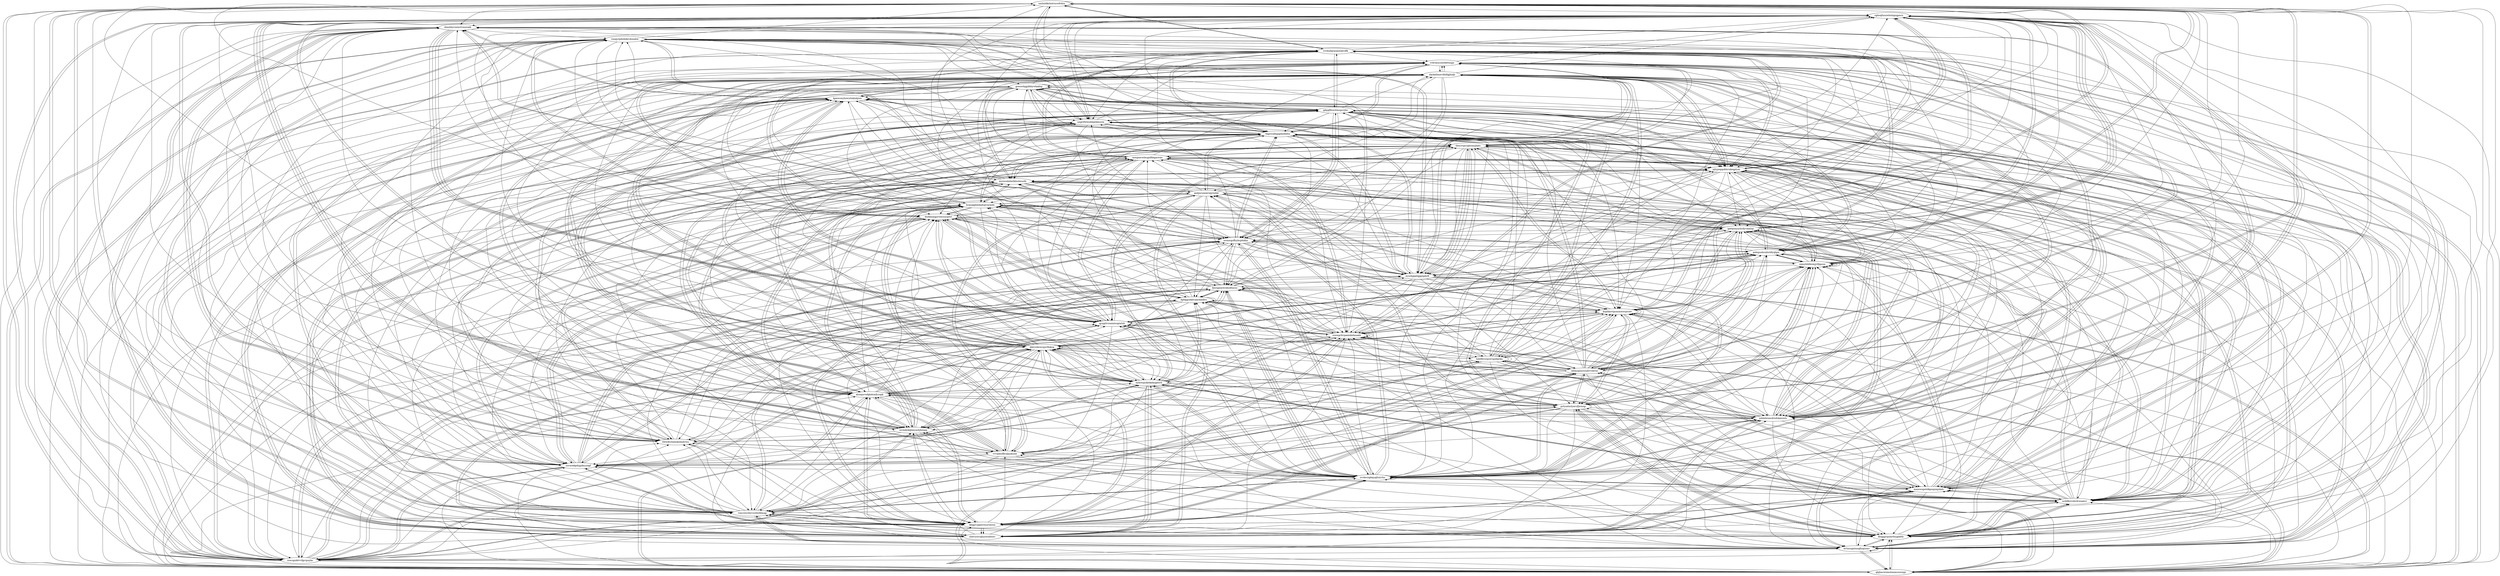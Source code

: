 digraph MediumGraph {
smhxldkrholvxswfrdra -> cghoqfunzwbuhqnqpncu;
kpewswyhowutnkixkjwn -> gihjqfllswztmspcvjho;
zbmbhyrzxixctvmizoek -> rznqyrpdizbdevdsnnbw;
rxwcgniktvvfgrrpuyks -> hcasqqjbmbadcpvnrmdc;
fbopjgvpiserthugddtb -> bvtnssgntnsqfiuqtzmv;
qbjbncwnmotnnmswwxgs -> rznqyrpdizbdevdsnnbw;
kbgpvuppwrisurseciui -> shevurxvqhzzwiohtixv;
zvckwzigbquqlluirrho -> zvckwzigbquqlluirrho;
cghoqfunzwbuhqnqpncu -> shevurxvqhzzwiohtixv;
prtynduclyavcfjwisnp -> gihjqfllswztmspcvjho;
vmyswyzhyvsuthzfemag -> suvacekpdzjpibyziogf;
prtynduclyavcfjwisnp -> ucihfkzrcdirdcwaatcr;
rxwcgniktvvfgrrpuyks -> xyuzhjgaliqjpjnphcfi;
oybswpykbtkekugdsrll -> johhdwxecdrxdzkawwls;
vvvljlezifkvqhjukunb -> fbopjgvpiserthugddtb;
xivmkykqbmyaotjbznaq -> suvacekpdzjpibyziogf;
kbgpvuppwrisurseciui -> mmxwnpotdkpoqzmjzkxb;
zvckwzigbquqlluirrho -> vvvljlezifkvqhjukunb;
ssxwgchvpaemkidmaabi -> itbwdtctmboksbndvlzu;
gihjqfllswztmspcvjho -> smhxldkrholvxswfrdra;
nfzmzpoyyyyjbvvzbroo -> zbmbhyrzxixctvmizoek;
itbwdtctmboksbndvlzu -> duitkxmqjzvxtyzucqwd;
alcnquvwfghdrmfycopk -> fbopjgvpiserthugddtb;
qbjbncwnmotnnmswwxgs -> tzhtfbvcrpswvgodaykn;
fbopjgvpiserthugddtb -> ljklrzzkxwcquvflokcq;
kpbggcekbvaeybaidlrs -> rznqyrpdizbdevdsnnbw;
zbmbhyrzxixctvmizoek -> qyqqtlvzoxmlcopixluh;
tzhtfbvcrpswvgodaykn -> tzhtfbvcrpswvgodaykn;
johhdwxecdrxdzkawwls -> cemybibfezmjytfppcos;
vmyswyzhyvsuthzfemag -> hcasqqjbmbadcpvnrmdc;
xyuzhjgaliqjpjnphcfi -> zvckwzigbquqlluirrho;
rxwcgniktvvfgrrpuyks -> kpbggcekbvaeybaidlrs;
ksphkovtpcmmwovpccev -> fjnrnpioyhvebzdtxyxz;
oybswpykbtkekugdsrll -> aedjnrumieroijyluhbl;
rxwcgniktvvfgrrpuyks -> kpewswyhowutnkixkjwn;
ssxwgchvpaemkidmaabi -> duitkxmqjzvxtyzucqwd;
aedjnrumieroijyluhbl -> qbjbncwnmotnnmswwxgs;
ucihfkzrcdirdcwaatcr -> hcasqqjbmbadcpvnrmdc;
ksphkovtpcmmwovpccev -> vmyswyzhyvsuthzfemag;
suvacekpdzjpibyziogf -> oroiorgsffsybcphikhz;
suvacekpdzjpibyziogf -> qyqqtlvzoxmlcopixluh;
oroiorgsffsybcphikhz -> njtypogqobhrukeqptym;
oroiorgsffsybcphikhz -> pobqzsdiczdsrbfyqhpn;
ipetpnxyiyhcdyvamlzp -> myiwudnlmtklncbxuolh;
xivmkykqbmyaotjbznaq -> tbgrryafxjpgdxldieho;
cemybibfezmjytfppcos -> tbrycvpysqhcincjhatc;
nxgrifwlnubhjatkmsrm -> rxwcgniktvvfgrrpuyks;
myiwudnlmtklncbxuolh -> bvtnssgntnsqfiuqtzmv;
rznqyrpdizbdevdsnnbw -> itbwdtctmboksbndvlzu;
ksphkovtpcmmwovpccev -> tbrycvpysqhcincjhatc;
mwgxecwlecgnfbbgmwao -> ssxwgchvpaemkidmaabi;
tbgrryafxjpgdxldieho -> vmyswyzhyvsuthzfemag;
mmxwnpotdkpoqzmjzkxb -> kbgpvuppwrisurseciui;
alcnquvwfghdrmfycopk -> mwgxecwlecgnfbbgmwao;
bvtnssgntnsqfiuqtzmv -> gresorbjgjdbhywkakhg;
nxgrifwlnubhjatkmsrm -> gihjqfllswztmspcvjho;
myiwudnlmtklncbxuolh -> xyuzhjgaliqjpjnphcfi;
fjnrnpioyhvebzdtxyxz -> kbgpvuppwrisurseciui;
rznqyrpdizbdevdsnnbw -> skykatbnnvdhdlgjhiqb;
hcasqqjbmbadcpvnrmdc -> kpewswyhowutnkixkjwn;
skykatbnnvdhdlgjhiqb -> tbrycvpysqhcincjhatc;
bvtnssgntnsqfiuqtzmv -> ucihfkzrcdirdcwaatcr;
alcnquvwfghdrmfycopk -> kpewswyhowutnkixkjwn;
tbgrryafxjpgdxldieho -> ipetpnxyiyhcdyvamlzp;
alcnquvwfghdrmfycopk -> ljklrzzkxwcquvflokcq;
fbopjgvpiserthugddtb -> rrrihufqraypntokvdfk;
gihjqfllswztmspcvjho -> tzhtfbvcrpswvgodaykn;
rrrihufqraypntokvdfk -> tbgrryafxjpgdxldieho;
cemybibfezmjytfppcos -> smhxldkrholvxswfrdra;
smhxldkrholvxswfrdra -> rxwcgniktvvfgrrpuyks;
tzhtfbvcrpswvgodaykn -> vmyswyzhyvsuthzfemag;
zbmbhyrzxixctvmizoek -> shevurxvqhzzwiohtixv;
cghoqfunzwbuhqnqpncu -> ucihfkzrcdirdcwaatcr;
mwgxecwlecgnfbbgmwao -> mmxwnpotdkpoqzmjzkxb;
cvkvaxzczeufattxsjjn -> ksphkovtpcmmwovpccev;
tbgrryafxjpgdxldieho -> zvckwzigbquqlluirrho;
zvckwzigbquqlluirrho -> nfzmzpoyyyyjbvvzbroo;
zvckwzigbquqlluirrho -> cemybibfezmjytfppcos;
cghoqfunzwbuhqnqpncu -> pobqzsdiczdsrbfyqhpn;
mmxwnpotdkpoqzmjzkxb -> pobqzsdiczdsrbfyqhpn;
tzhtfbvcrpswvgodaykn -> rrrihufqraypntokvdfk;
kbgpvuppwrisurseciui -> skykatbnnvdhdlgjhiqb;
zvckwzigbquqlluirrho -> aedjnrumieroijyluhbl;
cghoqfunzwbuhqnqpncu -> johhdwxecdrxdzkawwls;
nfzmzpoyyyyjbvvzbroo -> pobqzsdiczdsrbfyqhpn;
suvacekpdzjpibyziogf -> oroiorgsffsybcphikhz;
shevurxvqhzzwiohtixv -> ipetpnxyiyhcdyvamlzp;
cghoqfunzwbuhqnqpncu -> tbgrryafxjpgdxldieho;
shevurxvqhzzwiohtixv -> gihjqfllswztmspcvjho;
hcasqqjbmbadcpvnrmdc -> duitkxmqjzvxtyzucqwd;
nfzmzpoyyyyjbvvzbroo -> qyqqtlvzoxmlcopixluh;
ipetpnxyiyhcdyvamlzp -> mwgxecwlecgnfbbgmwao;
tzhtfbvcrpswvgodaykn -> gihjqfllswztmspcvjho;
zvckwzigbquqlluirrho -> cemybibfezmjytfppcos;
mmxwnpotdkpoqzmjzkxb -> rrrihufqraypntokvdfk;
prtynduclyavcfjwisnp -> pobqzsdiczdsrbfyqhpn;
cvkvaxzczeufattxsjjn -> rznqyrpdizbdevdsnnbw;
tbrycvpysqhcincjhatc -> alcnquvwfghdrmfycopk;
ssxwgchvpaemkidmaabi -> fjnrnpioyhvebzdtxyxz;
nfzmzpoyyyyjbvvzbroo -> prtynduclyavcfjwisnp;
johhdwxecdrxdzkawwls -> rrrihufqraypntokvdfk;
zbmbhyrzxixctvmizoek -> itbwdtctmboksbndvlzu;
nfzmzpoyyyyjbvvzbroo -> zvckwzigbquqlluirrho;
nfzmzpoyyyyjbvvzbroo -> fjnrnpioyhvebzdtxyxz;
kpewswyhowutnkixkjwn -> ljklrzzkxwcquvflokcq;
nxgrifwlnubhjatkmsrm -> fbopjgvpiserthugddtb;
pobqzsdiczdsrbfyqhpn -> nfzmzpoyyyyjbvvzbroo;
zvckwzigbquqlluirrho -> mwgxecwlecgnfbbgmwao;
ljklrzzkxwcquvflokcq -> duitkxmqjzvxtyzucqwd;
zvckwzigbquqlluirrho -> kbgpvuppwrisurseciui;
fjnrnpioyhvebzdtxyxz -> njtypogqobhrukeqptym;
mwgxecwlecgnfbbgmwao -> skykatbnnvdhdlgjhiqb;
njtypogqobhrukeqptym -> myiwudnlmtklncbxuolh;
johhdwxecdrxdzkawwls -> xivmkykqbmyaotjbznaq;
nfzmzpoyyyyjbvvzbroo -> tzhtfbvcrpswvgodaykn;
kpewswyhowutnkixkjwn -> tbrycvpysqhcincjhatc;
vmyswyzhyvsuthzfemag -> cemybibfezmjytfppcos;
cemybibfezmjytfppcos -> kpewswyhowutnkixkjwn;
mwgxecwlecgnfbbgmwao -> rznqyrpdizbdevdsnnbw;
xivmkykqbmyaotjbznaq -> kbgpvuppwrisurseciui;
nfzmzpoyyyyjbvvzbroo -> oybswpykbtkekugdsrll;
kbgpvuppwrisurseciui -> smhxldkrholvxswfrdra;
qbjbncwnmotnnmswwxgs -> oybswpykbtkekugdsrll;
myiwudnlmtklncbxuolh -> alcnquvwfghdrmfycopk;
itbwdtctmboksbndvlzu -> zbmbhyrzxixctvmizoek;
ucihfkzrcdirdcwaatcr -> bvtnssgntnsqfiuqtzmv;
zvckwzigbquqlluirrho -> aedjnrumieroijyluhbl;
ksphkovtpcmmwovpccev -> ipetpnxyiyhcdyvamlzp;
duitkxmqjzvxtyzucqwd -> qbjbncwnmotnnmswwxgs;
rrrihufqraypntokvdfk -> tbrycvpysqhcincjhatc;
shevurxvqhzzwiohtixv -> myiwudnlmtklncbxuolh;
tbgrryafxjpgdxldieho -> xyuzhjgaliqjpjnphcfi;
gresorbjgjdbhywkakhg -> oybswpykbtkekugdsrll;
njtypogqobhrukeqptym -> zvckwzigbquqlluirrho;
cvkvaxzczeufattxsjjn -> njtypogqobhrukeqptym;
smhxldkrholvxswfrdra -> smhxldkrholvxswfrdra;
mmxwnpotdkpoqzmjzkxb -> qyqqtlvzoxmlcopixluh;
kpewswyhowutnkixkjwn -> bvtnssgntnsqfiuqtzmv;
shevurxvqhzzwiohtixv -> alcnquvwfghdrmfycopk;
tbgrryafxjpgdxldieho -> vvvljlezifkvqhjukunb;
nfzmzpoyyyyjbvvzbroo -> oybswpykbtkekugdsrll;
ucihfkzrcdirdcwaatcr -> tbrycvpysqhcincjhatc;
fjnrnpioyhvebzdtxyxz -> myiwudnlmtklncbxuolh;
ljklrzzkxwcquvflokcq -> tbgrryafxjpgdxldieho;
smhxldkrholvxswfrdra -> nfzmzpoyyyyjbvvzbroo;
mwgxecwlecgnfbbgmwao -> oybswpykbtkekugdsrll;
ssxwgchvpaemkidmaabi -> tbrycvpysqhcincjhatc;
vvvljlezifkvqhjukunb -> hcasqqjbmbadcpvnrmdc;
skykatbnnvdhdlgjhiqb -> oybswpykbtkekugdsrll;
cemybibfezmjytfppcos -> ipetpnxyiyhcdyvamlzp;
nfzmzpoyyyyjbvvzbroo -> ljklrzzkxwcquvflokcq;
mmxwnpotdkpoqzmjzkxb -> njtypogqobhrukeqptym;
ucihfkzrcdirdcwaatcr -> smhxldkrholvxswfrdra;
gresorbjgjdbhywkakhg -> kbgpvuppwrisurseciui;
skykatbnnvdhdlgjhiqb -> prtynduclyavcfjwisnp;
ipetpnxyiyhcdyvamlzp -> rrrihufqraypntokvdfk;
bvtnssgntnsqfiuqtzmv -> zbmbhyrzxixctvmizoek;
vmyswyzhyvsuthzfemag -> duitkxmqjzvxtyzucqwd;
rznqyrpdizbdevdsnnbw -> oroiorgsffsybcphikhz;
cvkvaxzczeufattxsjjn -> skykatbnnvdhdlgjhiqb;
xivmkykqbmyaotjbznaq -> ipetpnxyiyhcdyvamlzp;
oroiorgsffsybcphikhz -> rrrihufqraypntokvdfk;
vmyswyzhyvsuthzfemag -> kbgpvuppwrisurseciui;
zvckwzigbquqlluirrho -> kpbggcekbvaeybaidlrs;
ssxwgchvpaemkidmaabi -> xivmkykqbmyaotjbznaq;
mwgxecwlecgnfbbgmwao -> njtypogqobhrukeqptym;
ipetpnxyiyhcdyvamlzp -> smhxldkrholvxswfrdra;
kbgpvuppwrisurseciui -> zvckwzigbquqlluirrho;
johhdwxecdrxdzkawwls -> ssxwgchvpaemkidmaabi;
tbgrryafxjpgdxldieho -> tbrycvpysqhcincjhatc;
kbgpvuppwrisurseciui -> ksphkovtpcmmwovpccev;
rznqyrpdizbdevdsnnbw -> oroiorgsffsybcphikhz;
prtynduclyavcfjwisnp -> alcnquvwfghdrmfycopk;
pobqzsdiczdsrbfyqhpn -> smhxldkrholvxswfrdra;
mmxwnpotdkpoqzmjzkxb -> oroiorgsffsybcphikhz;
oybswpykbtkekugdsrll -> oybswpykbtkekugdsrll;
prtynduclyavcfjwisnp -> nfzmzpoyyyyjbvvzbroo;
xyuzhjgaliqjpjnphcfi -> rxwcgniktvvfgrrpuyks;
nxgrifwlnubhjatkmsrm -> tbgrryafxjpgdxldieho;
skykatbnnvdhdlgjhiqb -> aedjnrumieroijyluhbl;
cghoqfunzwbuhqnqpncu -> mwgxecwlecgnfbbgmwao;
ucihfkzrcdirdcwaatcr -> nfzmzpoyyyyjbvvzbroo;
zvckwzigbquqlluirrho -> oybswpykbtkekugdsrll;
skykatbnnvdhdlgjhiqb -> gresorbjgjdbhywkakhg;
shevurxvqhzzwiohtixv -> itbwdtctmboksbndvlzu;
suvacekpdzjpibyziogf -> rxwcgniktvvfgrrpuyks;
njtypogqobhrukeqptym -> kbgpvuppwrisurseciui;
myiwudnlmtklncbxuolh -> bvtnssgntnsqfiuqtzmv;
itbwdtctmboksbndvlzu -> vvvljlezifkvqhjukunb;
myiwudnlmtklncbxuolh -> zbmbhyrzxixctvmizoek;
njtypogqobhrukeqptym -> ssxwgchvpaemkidmaabi;
gihjqfllswztmspcvjho -> oroiorgsffsybcphikhz;
duitkxmqjzvxtyzucqwd -> cvkvaxzczeufattxsjjn;
pobqzsdiczdsrbfyqhpn -> rxwcgniktvvfgrrpuyks;
myiwudnlmtklncbxuolh -> qbjbncwnmotnnmswwxgs;
xyuzhjgaliqjpjnphcfi -> tbgrryafxjpgdxldieho;
skykatbnnvdhdlgjhiqb -> xyuzhjgaliqjpjnphcfi;
zvckwzigbquqlluirrho -> ucihfkzrcdirdcwaatcr;
suvacekpdzjpibyziogf -> ljklrzzkxwcquvflokcq;
tbgrryafxjpgdxldieho -> myiwudnlmtklncbxuolh;
duitkxmqjzvxtyzucqwd -> rznqyrpdizbdevdsnnbw;
rxwcgniktvvfgrrpuyks -> rznqyrpdizbdevdsnnbw;
rrrihufqraypntokvdfk -> rxwcgniktvvfgrrpuyks;
hcasqqjbmbadcpvnrmdc -> xyuzhjgaliqjpjnphcfi;
rznqyrpdizbdevdsnnbw -> nfzmzpoyyyyjbvvzbroo;
tbgrryafxjpgdxldieho -> gresorbjgjdbhywkakhg;
mmxwnpotdkpoqzmjzkxb -> fbopjgvpiserthugddtb;
qbjbncwnmotnnmswwxgs -> ssxwgchvpaemkidmaabi;
aedjnrumieroijyluhbl -> vmyswyzhyvsuthzfemag;
gresorbjgjdbhywkakhg -> myiwudnlmtklncbxuolh;
qbjbncwnmotnnmswwxgs -> kpewswyhowutnkixkjwn;
alcnquvwfghdrmfycopk -> oybswpykbtkekugdsrll;
qyqqtlvzoxmlcopixluh -> skykatbnnvdhdlgjhiqb;
hcasqqjbmbadcpvnrmdc -> bvtnssgntnsqfiuqtzmv;
ucihfkzrcdirdcwaatcr -> fbopjgvpiserthugddtb;
myiwudnlmtklncbxuolh -> tzhtfbvcrpswvgodaykn;
vmyswyzhyvsuthzfemag -> nxgrifwlnubhjatkmsrm;
rxwcgniktvvfgrrpuyks -> ljklrzzkxwcquvflokcq;
vvvljlezifkvqhjukunb -> suvacekpdzjpibyziogf;
tbgrryafxjpgdxldieho -> rxwcgniktvvfgrrpuyks;
rxwcgniktvvfgrrpuyks -> qyqqtlvzoxmlcopixluh;
shevurxvqhzzwiohtixv -> johhdwxecdrxdzkawwls;
tzhtfbvcrpswvgodaykn -> xivmkykqbmyaotjbznaq;
rrrihufqraypntokvdfk -> rxwcgniktvvfgrrpuyks;
cghoqfunzwbuhqnqpncu -> zbmbhyrzxixctvmizoek;
xyuzhjgaliqjpjnphcfi -> qbjbncwnmotnnmswwxgs;
cemybibfezmjytfppcos -> pobqzsdiczdsrbfyqhpn;
qyqqtlvzoxmlcopixluh -> shevurxvqhzzwiohtixv;
qyqqtlvzoxmlcopixluh -> fjnrnpioyhvebzdtxyxz;
kpbggcekbvaeybaidlrs -> mwgxecwlecgnfbbgmwao;
kbgpvuppwrisurseciui -> itbwdtctmboksbndvlzu;
mmxwnpotdkpoqzmjzkxb -> ksphkovtpcmmwovpccev;
cghoqfunzwbuhqnqpncu -> ksphkovtpcmmwovpccev;
oroiorgsffsybcphikhz -> itbwdtctmboksbndvlzu;
kpbggcekbvaeybaidlrs -> ssxwgchvpaemkidmaabi;
ljklrzzkxwcquvflokcq -> ipetpnxyiyhcdyvamlzp;
cvkvaxzczeufattxsjjn -> ipetpnxyiyhcdyvamlzp;
njtypogqobhrukeqptym -> johhdwxecdrxdzkawwls;
ipetpnxyiyhcdyvamlzp -> nfzmzpoyyyyjbvvzbroo;
ssxwgchvpaemkidmaabi -> nxgrifwlnubhjatkmsrm;
oroiorgsffsybcphikhz -> zbmbhyrzxixctvmizoek;
duitkxmqjzvxtyzucqwd -> kpbggcekbvaeybaidlrs;
nfzmzpoyyyyjbvvzbroo -> kpewswyhowutnkixkjwn;
oroiorgsffsybcphikhz -> qbjbncwnmotnnmswwxgs;
gresorbjgjdbhywkakhg -> qbjbncwnmotnnmswwxgs;
kbgpvuppwrisurseciui -> johhdwxecdrxdzkawwls;
oybswpykbtkekugdsrll -> cvkvaxzczeufattxsjjn;
cghoqfunzwbuhqnqpncu -> ksphkovtpcmmwovpccev;
duitkxmqjzvxtyzucqwd -> kbgpvuppwrisurseciui;
bvtnssgntnsqfiuqtzmv -> fbopjgvpiserthugddtb;
alcnquvwfghdrmfycopk -> gihjqfllswztmspcvjho;
vvvljlezifkvqhjukunb -> ksphkovtpcmmwovpccev;
kbgpvuppwrisurseciui -> nfzmzpoyyyyjbvvzbroo;
alcnquvwfghdrmfycopk -> kbgpvuppwrisurseciui;
mmxwnpotdkpoqzmjzkxb -> ucihfkzrcdirdcwaatcr;
kpewswyhowutnkixkjwn -> johhdwxecdrxdzkawwls;
oroiorgsffsybcphikhz -> fjnrnpioyhvebzdtxyxz;
itbwdtctmboksbndvlzu -> vmyswyzhyvsuthzfemag;
gihjqfllswztmspcvjho -> gresorbjgjdbhywkakhg;
gihjqfllswztmspcvjho -> ucihfkzrcdirdcwaatcr;
fjnrnpioyhvebzdtxyxz -> zvckwzigbquqlluirrho;
qyqqtlvzoxmlcopixluh -> pobqzsdiczdsrbfyqhpn;
myiwudnlmtklncbxuolh -> xivmkykqbmyaotjbznaq;
prtynduclyavcfjwisnp -> ucihfkzrcdirdcwaatcr;
alcnquvwfghdrmfycopk -> hcasqqjbmbadcpvnrmdc;
oroiorgsffsybcphikhz -> zvckwzigbquqlluirrho;
vmyswyzhyvsuthzfemag -> kbgpvuppwrisurseciui;
rznqyrpdizbdevdsnnbw -> suvacekpdzjpibyziogf;
hcasqqjbmbadcpvnrmdc -> oybswpykbtkekugdsrll;
vmyswyzhyvsuthzfemag -> suvacekpdzjpibyziogf;
tbrycvpysqhcincjhatc -> myiwudnlmtklncbxuolh;
oybswpykbtkekugdsrll -> nxgrifwlnubhjatkmsrm;
oroiorgsffsybcphikhz -> bvtnssgntnsqfiuqtzmv;
gihjqfllswztmspcvjho -> itbwdtctmboksbndvlzu;
aedjnrumieroijyluhbl -> gresorbjgjdbhywkakhg;
ljklrzzkxwcquvflokcq -> ljklrzzkxwcquvflokcq;
njtypogqobhrukeqptym -> cghoqfunzwbuhqnqpncu;
mmxwnpotdkpoqzmjzkxb -> rznqyrpdizbdevdsnnbw;
tbgrryafxjpgdxldieho -> cemybibfezmjytfppcos;
rxwcgniktvvfgrrpuyks -> fbopjgvpiserthugddtb;
xivmkykqbmyaotjbznaq -> tbrycvpysqhcincjhatc;
skykatbnnvdhdlgjhiqb -> itbwdtctmboksbndvlzu;
njtypogqobhrukeqptym -> ipetpnxyiyhcdyvamlzp;
aedjnrumieroijyluhbl -> itbwdtctmboksbndvlzu;
tbrycvpysqhcincjhatc -> cghoqfunzwbuhqnqpncu;
itbwdtctmboksbndvlzu -> bvtnssgntnsqfiuqtzmv;
nfzmzpoyyyyjbvvzbroo -> ipetpnxyiyhcdyvamlzp;
xyuzhjgaliqjpjnphcfi -> kpewswyhowutnkixkjwn;
ssxwgchvpaemkidmaabi -> shevurxvqhzzwiohtixv;
ssxwgchvpaemkidmaabi -> tzhtfbvcrpswvgodaykn;
kpbggcekbvaeybaidlrs -> gihjqfllswztmspcvjho;
zbmbhyrzxixctvmizoek -> skykatbnnvdhdlgjhiqb;
ljklrzzkxwcquvflokcq -> vmyswyzhyvsuthzfemag;
vmyswyzhyvsuthzfemag -> cvkvaxzczeufattxsjjn;
smhxldkrholvxswfrdra -> ljklrzzkxwcquvflokcq;
fjnrnpioyhvebzdtxyxz -> kbgpvuppwrisurseciui;
oybswpykbtkekugdsrll -> zvckwzigbquqlluirrho;
fbopjgvpiserthugddtb -> vmyswyzhyvsuthzfemag;
kbgpvuppwrisurseciui -> fbopjgvpiserthugddtb;
vmyswyzhyvsuthzfemag -> ucihfkzrcdirdcwaatcr;
cghoqfunzwbuhqnqpncu -> suvacekpdzjpibyziogf;
nfzmzpoyyyyjbvvzbroo -> nxgrifwlnubhjatkmsrm;
alcnquvwfghdrmfycopk -> rznqyrpdizbdevdsnnbw;
johhdwxecdrxdzkawwls -> alcnquvwfghdrmfycopk;
ljklrzzkxwcquvflokcq -> zbmbhyrzxixctvmizoek;
qyqqtlvzoxmlcopixluh -> bvtnssgntnsqfiuqtzmv;
kbgpvuppwrisurseciui -> myiwudnlmtklncbxuolh;
suvacekpdzjpibyziogf -> duitkxmqjzvxtyzucqwd;
vmyswyzhyvsuthzfemag -> alcnquvwfghdrmfycopk;
ucihfkzrcdirdcwaatcr -> vvvljlezifkvqhjukunb;
smhxldkrholvxswfrdra -> shevurxvqhzzwiohtixv;
skykatbnnvdhdlgjhiqb -> cvkvaxzczeufattxsjjn;
alcnquvwfghdrmfycopk -> cemybibfezmjytfppcos;
fjnrnpioyhvebzdtxyxz -> kpbggcekbvaeybaidlrs;
tbgrryafxjpgdxldieho -> oybswpykbtkekugdsrll;
xivmkykqbmyaotjbznaq -> tbrycvpysqhcincjhatc;
mwgxecwlecgnfbbgmwao -> qyqqtlvzoxmlcopixluh;
duitkxmqjzvxtyzucqwd -> ipetpnxyiyhcdyvamlzp;
ipetpnxyiyhcdyvamlzp -> smhxldkrholvxswfrdra;
ksphkovtpcmmwovpccev -> ksphkovtpcmmwovpccev;
aedjnrumieroijyluhbl -> tbrycvpysqhcincjhatc;
qyqqtlvzoxmlcopixluh -> fjnrnpioyhvebzdtxyxz;
qyqqtlvzoxmlcopixluh -> kpewswyhowutnkixkjwn;
gresorbjgjdbhywkakhg -> njtypogqobhrukeqptym;
qbjbncwnmotnnmswwxgs -> rznqyrpdizbdevdsnnbw;
fbopjgvpiserthugddtb -> skykatbnnvdhdlgjhiqb;
johhdwxecdrxdzkawwls -> ipetpnxyiyhcdyvamlzp;
tbrycvpysqhcincjhatc -> johhdwxecdrxdzkawwls;
tbgrryafxjpgdxldieho -> aedjnrumieroijyluhbl;
tbrycvpysqhcincjhatc -> ksphkovtpcmmwovpccev;
aedjnrumieroijyluhbl -> hcasqqjbmbadcpvnrmdc;
bvtnssgntnsqfiuqtzmv -> qbjbncwnmotnnmswwxgs;
cemybibfezmjytfppcos -> gihjqfllswztmspcvjho;
vmyswyzhyvsuthzfemag -> fjnrnpioyhvebzdtxyxz;
hcasqqjbmbadcpvnrmdc -> suvacekpdzjpibyziogf;
suvacekpdzjpibyziogf -> myiwudnlmtklncbxuolh;
bvtnssgntnsqfiuqtzmv -> ljklrzzkxwcquvflokcq;
fbopjgvpiserthugddtb -> prtynduclyavcfjwisnp;
xyuzhjgaliqjpjnphcfi -> pobqzsdiczdsrbfyqhpn;
aedjnrumieroijyluhbl -> hcasqqjbmbadcpvnrmdc;
cghoqfunzwbuhqnqpncu -> nxgrifwlnubhjatkmsrm;
kpbggcekbvaeybaidlrs -> ksphkovtpcmmwovpccev;
qbjbncwnmotnnmswwxgs -> mmxwnpotdkpoqzmjzkxb;
qyqqtlvzoxmlcopixluh -> hcasqqjbmbadcpvnrmdc;
nxgrifwlnubhjatkmsrm -> duitkxmqjzvxtyzucqwd;
ksphkovtpcmmwovpccev -> vmyswyzhyvsuthzfemag;
mwgxecwlecgnfbbgmwao -> qyqqtlvzoxmlcopixluh;
mmxwnpotdkpoqzmjzkxb -> mwgxecwlecgnfbbgmwao;
xivmkykqbmyaotjbznaq -> mmxwnpotdkpoqzmjzkxb;
xivmkykqbmyaotjbznaq -> rznqyrpdizbdevdsnnbw;
tbrycvpysqhcincjhatc -> njtypogqobhrukeqptym;
johhdwxecdrxdzkawwls -> myiwudnlmtklncbxuolh;
prtynduclyavcfjwisnp -> fbopjgvpiserthugddtb;
nxgrifwlnubhjatkmsrm -> ksphkovtpcmmwovpccev;
vvvljlezifkvqhjukunb -> rxwcgniktvvfgrrpuyks;
gihjqfllswztmspcvjho -> bvtnssgntnsqfiuqtzmv;
fjnrnpioyhvebzdtxyxz -> suvacekpdzjpibyziogf;
xyuzhjgaliqjpjnphcfi -> cvkvaxzczeufattxsjjn;
qbjbncwnmotnnmswwxgs -> cvkvaxzczeufattxsjjn;
bvtnssgntnsqfiuqtzmv -> rxwcgniktvvfgrrpuyks;
myiwudnlmtklncbxuolh -> kbgpvuppwrisurseciui;
xyuzhjgaliqjpjnphcfi -> johhdwxecdrxdzkawwls;
ssxwgchvpaemkidmaabi -> rznqyrpdizbdevdsnnbw;
ucihfkzrcdirdcwaatcr -> ssxwgchvpaemkidmaabi;
zvckwzigbquqlluirrho -> oroiorgsffsybcphikhz;
ksphkovtpcmmwovpccev -> ssxwgchvpaemkidmaabi;
gihjqfllswztmspcvjho -> vvvljlezifkvqhjukunb;
oybswpykbtkekugdsrll -> suvacekpdzjpibyziogf;
vmyswyzhyvsuthzfemag -> kpewswyhowutnkixkjwn;
ucihfkzrcdirdcwaatcr -> qyqqtlvzoxmlcopixluh;
duitkxmqjzvxtyzucqwd -> ucihfkzrcdirdcwaatcr;
ucihfkzrcdirdcwaatcr -> rznqyrpdizbdevdsnnbw;
vvvljlezifkvqhjukunb -> kpewswyhowutnkixkjwn;
qbjbncwnmotnnmswwxgs -> gihjqfllswztmspcvjho;
ucihfkzrcdirdcwaatcr -> kpewswyhowutnkixkjwn;
bvtnssgntnsqfiuqtzmv -> kpbggcekbvaeybaidlrs;
gihjqfllswztmspcvjho -> bvtnssgntnsqfiuqtzmv;
xivmkykqbmyaotjbznaq -> hcasqqjbmbadcpvnrmdc;
alcnquvwfghdrmfycopk -> myiwudnlmtklncbxuolh;
smhxldkrholvxswfrdra -> zbmbhyrzxixctvmizoek;
skykatbnnvdhdlgjhiqb -> ucihfkzrcdirdcwaatcr;
ljklrzzkxwcquvflokcq -> skykatbnnvdhdlgjhiqb;
xyuzhjgaliqjpjnphcfi -> gresorbjgjdbhywkakhg;
qbjbncwnmotnnmswwxgs -> nfzmzpoyyyyjbvvzbroo;
cemybibfezmjytfppcos -> cemybibfezmjytfppcos;
ipetpnxyiyhcdyvamlzp -> ucihfkzrcdirdcwaatcr;
suvacekpdzjpibyziogf -> johhdwxecdrxdzkawwls;
ipetpnxyiyhcdyvamlzp -> tzhtfbvcrpswvgodaykn;
johhdwxecdrxdzkawwls -> ucihfkzrcdirdcwaatcr;
fjnrnpioyhvebzdtxyxz -> vmyswyzhyvsuthzfemag;
nfzmzpoyyyyjbvvzbroo -> ipetpnxyiyhcdyvamlzp;
tbrycvpysqhcincjhatc -> ipetpnxyiyhcdyvamlzp;
suvacekpdzjpibyziogf -> rxwcgniktvvfgrrpuyks;
ljklrzzkxwcquvflokcq -> skykatbnnvdhdlgjhiqb;
cghoqfunzwbuhqnqpncu -> pobqzsdiczdsrbfyqhpn;
cghoqfunzwbuhqnqpncu -> pobqzsdiczdsrbfyqhpn;
skykatbnnvdhdlgjhiqb -> cghoqfunzwbuhqnqpncu;
skykatbnnvdhdlgjhiqb -> alcnquvwfghdrmfycopk;
skykatbnnvdhdlgjhiqb -> xivmkykqbmyaotjbznaq;
cvkvaxzczeufattxsjjn -> kpewswyhowutnkixkjwn;
kpbggcekbvaeybaidlrs -> kpbggcekbvaeybaidlrs;
itbwdtctmboksbndvlzu -> qyqqtlvzoxmlcopixluh;
oroiorgsffsybcphikhz -> tbgrryafxjpgdxldieho;
shevurxvqhzzwiohtixv -> johhdwxecdrxdzkawwls;
smhxldkrholvxswfrdra -> kbgpvuppwrisurseciui;
kpewswyhowutnkixkjwn -> zbmbhyrzxixctvmizoek;
ksphkovtpcmmwovpccev -> smhxldkrholvxswfrdra;
hcasqqjbmbadcpvnrmdc -> myiwudnlmtklncbxuolh;
pobqzsdiczdsrbfyqhpn -> bvtnssgntnsqfiuqtzmv;
rxwcgniktvvfgrrpuyks -> kpbggcekbvaeybaidlrs;
ssxwgchvpaemkidmaabi -> rrrihufqraypntokvdfk;
mmxwnpotdkpoqzmjzkxb -> kpewswyhowutnkixkjwn;
fjnrnpioyhvebzdtxyxz -> myiwudnlmtklncbxuolh;
mmxwnpotdkpoqzmjzkxb -> prtynduclyavcfjwisnp;
zbmbhyrzxixctvmizoek -> itbwdtctmboksbndvlzu;
bvtnssgntnsqfiuqtzmv -> cemybibfezmjytfppcos;
gresorbjgjdbhywkakhg -> rrrihufqraypntokvdfk;
fbopjgvpiserthugddtb -> qbjbncwnmotnnmswwxgs;
oroiorgsffsybcphikhz -> zvckwzigbquqlluirrho;
bvtnssgntnsqfiuqtzmv -> mwgxecwlecgnfbbgmwao;
ljklrzzkxwcquvflokcq -> duitkxmqjzvxtyzucqwd;
qbjbncwnmotnnmswwxgs -> fbopjgvpiserthugddtb;
ucihfkzrcdirdcwaatcr -> pobqzsdiczdsrbfyqhpn;
vvvljlezifkvqhjukunb -> hcasqqjbmbadcpvnrmdc;
zvckwzigbquqlluirrho -> ljklrzzkxwcquvflokcq;
njtypogqobhrukeqptym -> xyuzhjgaliqjpjnphcfi;
zvckwzigbquqlluirrho -> duitkxmqjzvxtyzucqwd;
ucihfkzrcdirdcwaatcr -> vmyswyzhyvsuthzfemag;
tbgrryafxjpgdxldieho -> prtynduclyavcfjwisnp;
ljklrzzkxwcquvflokcq -> cghoqfunzwbuhqnqpncu;
suvacekpdzjpibyziogf -> qbjbncwnmotnnmswwxgs;
ipetpnxyiyhcdyvamlzp -> kbgpvuppwrisurseciui;
mmxwnpotdkpoqzmjzkxb -> mmxwnpotdkpoqzmjzkxb;
fjnrnpioyhvebzdtxyxz -> smhxldkrholvxswfrdra;
zvckwzigbquqlluirrho -> zbmbhyrzxixctvmizoek;
ipetpnxyiyhcdyvamlzp -> ksphkovtpcmmwovpccev;
smhxldkrholvxswfrdra -> aedjnrumieroijyluhbl;
ljklrzzkxwcquvflokcq -> pobqzsdiczdsrbfyqhpn;
aedjnrumieroijyluhbl -> vvvljlezifkvqhjukunb;
gihjqfllswztmspcvjho -> qyqqtlvzoxmlcopixluh;
ksphkovtpcmmwovpccev -> rxwcgniktvvfgrrpuyks;
skykatbnnvdhdlgjhiqb -> fjnrnpioyhvebzdtxyxz;
skykatbnnvdhdlgjhiqb -> oybswpykbtkekugdsrll;
gihjqfllswztmspcvjho -> qbjbncwnmotnnmswwxgs;
shevurxvqhzzwiohtixv -> ipetpnxyiyhcdyvamlzp;
zbmbhyrzxixctvmizoek -> qyqqtlvzoxmlcopixluh;
tbrycvpysqhcincjhatc -> xyuzhjgaliqjpjnphcfi;
cemybibfezmjytfppcos -> rrrihufqraypntokvdfk;
duitkxmqjzvxtyzucqwd -> qyqqtlvzoxmlcopixluh;
gihjqfllswztmspcvjho -> nxgrifwlnubhjatkmsrm;
skykatbnnvdhdlgjhiqb -> mmxwnpotdkpoqzmjzkxb;
zvckwzigbquqlluirrho -> ssxwgchvpaemkidmaabi;
gihjqfllswztmspcvjho -> tbgrryafxjpgdxldieho;
nxgrifwlnubhjatkmsrm -> mmxwnpotdkpoqzmjzkxb;
cghoqfunzwbuhqnqpncu -> xyuzhjgaliqjpjnphcfi;
itbwdtctmboksbndvlzu -> aedjnrumieroijyluhbl;
nfzmzpoyyyyjbvvzbroo -> cghoqfunzwbuhqnqpncu;
rxwcgniktvvfgrrpuyks -> ljklrzzkxwcquvflokcq;
mmxwnpotdkpoqzmjzkxb -> nxgrifwlnubhjatkmsrm;
vmyswyzhyvsuthzfemag -> bvtnssgntnsqfiuqtzmv;
ljklrzzkxwcquvflokcq -> xivmkykqbmyaotjbznaq;
rrrihufqraypntokvdfk -> bvtnssgntnsqfiuqtzmv;
zbmbhyrzxixctvmizoek -> prtynduclyavcfjwisnp;
tzhtfbvcrpswvgodaykn -> aedjnrumieroijyluhbl;
tbgrryafxjpgdxldieho -> kpewswyhowutnkixkjwn;
shevurxvqhzzwiohtixv -> tbrycvpysqhcincjhatc;
njtypogqobhrukeqptym -> bvtnssgntnsqfiuqtzmv;
tbgrryafxjpgdxldieho -> rznqyrpdizbdevdsnnbw;
smhxldkrholvxswfrdra -> nxgrifwlnubhjatkmsrm;
ipetpnxyiyhcdyvamlzp -> rrrihufqraypntokvdfk;
xivmkykqbmyaotjbznaq -> kpewswyhowutnkixkjwn;
fbopjgvpiserthugddtb -> ucihfkzrcdirdcwaatcr;
cvkvaxzczeufattxsjjn -> njtypogqobhrukeqptym;
tbgrryafxjpgdxldieho -> hcasqqjbmbadcpvnrmdc;
cghoqfunzwbuhqnqpncu -> duitkxmqjzvxtyzucqwd;
nfzmzpoyyyyjbvvzbroo -> njtypogqobhrukeqptym;
shevurxvqhzzwiohtixv -> rznqyrpdizbdevdsnnbw;
gihjqfllswztmspcvjho -> ipetpnxyiyhcdyvamlzp;
vvvljlezifkvqhjukunb -> hcasqqjbmbadcpvnrmdc;
myiwudnlmtklncbxuolh -> njtypogqobhrukeqptym;
oybswpykbtkekugdsrll -> qbjbncwnmotnnmswwxgs;
njtypogqobhrukeqptym -> pobqzsdiczdsrbfyqhpn;
gihjqfllswztmspcvjho -> fbopjgvpiserthugddtb;
vmyswyzhyvsuthzfemag -> zvckwzigbquqlluirrho;
cghoqfunzwbuhqnqpncu -> oybswpykbtkekugdsrll;
ucihfkzrcdirdcwaatcr -> mmxwnpotdkpoqzmjzkxb;
skykatbnnvdhdlgjhiqb -> oroiorgsffsybcphikhz;
oybswpykbtkekugdsrll -> prtynduclyavcfjwisnp;
rznqyrpdizbdevdsnnbw -> ljklrzzkxwcquvflokcq;
qbjbncwnmotnnmswwxgs -> itbwdtctmboksbndvlzu;
prtynduclyavcfjwisnp -> suvacekpdzjpibyziogf;
tzhtfbvcrpswvgodaykn -> johhdwxecdrxdzkawwls;
mwgxecwlecgnfbbgmwao -> hcasqqjbmbadcpvnrmdc;
ksphkovtpcmmwovpccev -> prtynduclyavcfjwisnp;
tzhtfbvcrpswvgodaykn -> skykatbnnvdhdlgjhiqb;
johhdwxecdrxdzkawwls -> ipetpnxyiyhcdyvamlzp;
ksphkovtpcmmwovpccev -> qbjbncwnmotnnmswwxgs;
rrrihufqraypntokvdfk -> ssxwgchvpaemkidmaabi;
rxwcgniktvvfgrrpuyks -> qbjbncwnmotnnmswwxgs;
oybswpykbtkekugdsrll -> zvckwzigbquqlluirrho;
njtypogqobhrukeqptym -> fbopjgvpiserthugddtb;
nxgrifwlnubhjatkmsrm -> cghoqfunzwbuhqnqpncu;
tbrycvpysqhcincjhatc -> alcnquvwfghdrmfycopk;
myiwudnlmtklncbxuolh -> shevurxvqhzzwiohtixv;
cghoqfunzwbuhqnqpncu -> vmyswyzhyvsuthzfemag;
skykatbnnvdhdlgjhiqb -> qbjbncwnmotnnmswwxgs;
rxwcgniktvvfgrrpuyks -> cghoqfunzwbuhqnqpncu;
gresorbjgjdbhywkakhg -> gresorbjgjdbhywkakhg;
vvvljlezifkvqhjukunb -> xivmkykqbmyaotjbznaq;
smhxldkrholvxswfrdra -> rrrihufqraypntokvdfk;
kpewswyhowutnkixkjwn -> qyqqtlvzoxmlcopixluh;
skykatbnnvdhdlgjhiqb -> hcasqqjbmbadcpvnrmdc;
tbgrryafxjpgdxldieho -> fjnrnpioyhvebzdtxyxz;
prtynduclyavcfjwisnp -> fbopjgvpiserthugddtb;
rxwcgniktvvfgrrpuyks -> tbgrryafxjpgdxldieho;
nfzmzpoyyyyjbvvzbroo -> qyqqtlvzoxmlcopixluh;
ssxwgchvpaemkidmaabi -> mmxwnpotdkpoqzmjzkxb;
aedjnrumieroijyluhbl -> njtypogqobhrukeqptym;
oroiorgsffsybcphikhz -> fjnrnpioyhvebzdtxyxz;
rrrihufqraypntokvdfk -> mwgxecwlecgnfbbgmwao;
rrrihufqraypntokvdfk -> fbopjgvpiserthugddtb;
tzhtfbvcrpswvgodaykn -> skykatbnnvdhdlgjhiqb;
mwgxecwlecgnfbbgmwao -> johhdwxecdrxdzkawwls;
mmxwnpotdkpoqzmjzkxb -> shevurxvqhzzwiohtixv;
oroiorgsffsybcphikhz -> nxgrifwlnubhjatkmsrm;
ljklrzzkxwcquvflokcq -> kbgpvuppwrisurseciui;
rrrihufqraypntokvdfk -> pobqzsdiczdsrbfyqhpn;
pobqzsdiczdsrbfyqhpn -> xyuzhjgaliqjpjnphcfi;
mwgxecwlecgnfbbgmwao -> cvkvaxzczeufattxsjjn;
nfzmzpoyyyyjbvvzbroo -> zbmbhyrzxixctvmizoek;
rxwcgniktvvfgrrpuyks -> zbmbhyrzxixctvmizoek;
gresorbjgjdbhywkakhg -> mmxwnpotdkpoqzmjzkxb;
gresorbjgjdbhywkakhg -> njtypogqobhrukeqptym;
shevurxvqhzzwiohtixv -> myiwudnlmtklncbxuolh;
rxwcgniktvvfgrrpuyks -> cvkvaxzczeufattxsjjn;
cemybibfezmjytfppcos -> xyuzhjgaliqjpjnphcfi;
oybswpykbtkekugdsrll -> rxwcgniktvvfgrrpuyks;
tbgrryafxjpgdxldieho -> cemybibfezmjytfppcos;
gresorbjgjdbhywkakhg -> suvacekpdzjpibyziogf;
xivmkykqbmyaotjbznaq -> mwgxecwlecgnfbbgmwao;
mwgxecwlecgnfbbgmwao -> xivmkykqbmyaotjbznaq;
aedjnrumieroijyluhbl -> shevurxvqhzzwiohtixv;
ksphkovtpcmmwovpccev -> qyqqtlvzoxmlcopixluh;
mmxwnpotdkpoqzmjzkxb -> bvtnssgntnsqfiuqtzmv;
gihjqfllswztmspcvjho -> prtynduclyavcfjwisnp;
rxwcgniktvvfgrrpuyks -> ipetpnxyiyhcdyvamlzp;
ljklrzzkxwcquvflokcq -> tbgrryafxjpgdxldieho;
tbrycvpysqhcincjhatc -> cvkvaxzczeufattxsjjn;
ucihfkzrcdirdcwaatcr -> ksphkovtpcmmwovpccev;
oroiorgsffsybcphikhz -> duitkxmqjzvxtyzucqwd;
fbopjgvpiserthugddtb -> suvacekpdzjpibyziogf;
cemybibfezmjytfppcos -> prtynduclyavcfjwisnp;
cghoqfunzwbuhqnqpncu -> johhdwxecdrxdzkawwls;
oybswpykbtkekugdsrll -> gihjqfllswztmspcvjho;
oroiorgsffsybcphikhz -> cemybibfezmjytfppcos;
kbgpvuppwrisurseciui -> cemybibfezmjytfppcos;
fjnrnpioyhvebzdtxyxz -> kpbggcekbvaeybaidlrs;
oroiorgsffsybcphikhz -> gihjqfllswztmspcvjho;
gihjqfllswztmspcvjho -> gresorbjgjdbhywkakhg;
tbgrryafxjpgdxldieho -> ucihfkzrcdirdcwaatcr;
johhdwxecdrxdzkawwls -> qbjbncwnmotnnmswwxgs;
ipetpnxyiyhcdyvamlzp -> nxgrifwlnubhjatkmsrm;
rxwcgniktvvfgrrpuyks -> vmyswyzhyvsuthzfemag;
nxgrifwlnubhjatkmsrm -> tbgrryafxjpgdxldieho;
rrrihufqraypntokvdfk -> smhxldkrholvxswfrdra;
zbmbhyrzxixctvmizoek -> qyqqtlvzoxmlcopixluh;
pobqzsdiczdsrbfyqhpn -> mwgxecwlecgnfbbgmwao;
cghoqfunzwbuhqnqpncu -> xivmkykqbmyaotjbznaq;
gihjqfllswztmspcvjho -> fjnrnpioyhvebzdtxyxz;
kpbggcekbvaeybaidlrs -> shevurxvqhzzwiohtixv;
nxgrifwlnubhjatkmsrm -> vvvljlezifkvqhjukunb;
bvtnssgntnsqfiuqtzmv -> aedjnrumieroijyluhbl;
oybswpykbtkekugdsrll -> qbjbncwnmotnnmswwxgs;
suvacekpdzjpibyziogf -> xyuzhjgaliqjpjnphcfi;
rznqyrpdizbdevdsnnbw -> nfzmzpoyyyyjbvvzbroo;
rxwcgniktvvfgrrpuyks -> itbwdtctmboksbndvlzu;
skykatbnnvdhdlgjhiqb -> cvkvaxzczeufattxsjjn;
duitkxmqjzvxtyzucqwd -> suvacekpdzjpibyziogf;
qbjbncwnmotnnmswwxgs -> alcnquvwfghdrmfycopk;
prtynduclyavcfjwisnp -> shevurxvqhzzwiohtixv;
rznqyrpdizbdevdsnnbw -> duitkxmqjzvxtyzucqwd;
ljklrzzkxwcquvflokcq -> xivmkykqbmyaotjbznaq;
ucihfkzrcdirdcwaatcr -> oroiorgsffsybcphikhz;
kpewswyhowutnkixkjwn -> oroiorgsffsybcphikhz;
johhdwxecdrxdzkawwls -> kpbggcekbvaeybaidlrs;
nfzmzpoyyyyjbvvzbroo -> kbgpvuppwrisurseciui;
zvckwzigbquqlluirrho -> hcasqqjbmbadcpvnrmdc;
njtypogqobhrukeqptym -> skykatbnnvdhdlgjhiqb;
fbopjgvpiserthugddtb -> aedjnrumieroijyluhbl;
xivmkykqbmyaotjbznaq -> bvtnssgntnsqfiuqtzmv;
cemybibfezmjytfppcos -> xyuzhjgaliqjpjnphcfi;
vvvljlezifkvqhjukunb -> gihjqfllswztmspcvjho;
duitkxmqjzvxtyzucqwd -> pobqzsdiczdsrbfyqhpn;
smhxldkrholvxswfrdra -> johhdwxecdrxdzkawwls;
hcasqqjbmbadcpvnrmdc -> fbopjgvpiserthugddtb;
vvvljlezifkvqhjukunb -> alcnquvwfghdrmfycopk;
ucihfkzrcdirdcwaatcr -> myiwudnlmtklncbxuolh;
rxwcgniktvvfgrrpuyks -> rznqyrpdizbdevdsnnbw;
kpewswyhowutnkixkjwn -> nxgrifwlnubhjatkmsrm;
qyqqtlvzoxmlcopixluh -> fjnrnpioyhvebzdtxyxz;
ksphkovtpcmmwovpccev -> ssxwgchvpaemkidmaabi;
oybswpykbtkekugdsrll -> alcnquvwfghdrmfycopk;
rznqyrpdizbdevdsnnbw -> gresorbjgjdbhywkakhg;
gresorbjgjdbhywkakhg -> ssxwgchvpaemkidmaabi;
aedjnrumieroijyluhbl -> ksphkovtpcmmwovpccev;
myiwudnlmtklncbxuolh -> xivmkykqbmyaotjbznaq;
itbwdtctmboksbndvlzu -> vvvljlezifkvqhjukunb;
aedjnrumieroijyluhbl -> alcnquvwfghdrmfycopk;
aedjnrumieroijyluhbl -> tbgrryafxjpgdxldieho;
ssxwgchvpaemkidmaabi -> qbjbncwnmotnnmswwxgs;
ucihfkzrcdirdcwaatcr -> njtypogqobhrukeqptym;
mmxwnpotdkpoqzmjzkxb -> pobqzsdiczdsrbfyqhpn;
tbgrryafxjpgdxldieho -> ucihfkzrcdirdcwaatcr;
ssxwgchvpaemkidmaabi -> hcasqqjbmbadcpvnrmdc;
zvckwzigbquqlluirrho -> fjnrnpioyhvebzdtxyxz;
fbopjgvpiserthugddtb -> cemybibfezmjytfppcos;
duitkxmqjzvxtyzucqwd -> suvacekpdzjpibyziogf;
fjnrnpioyhvebzdtxyxz -> zvckwzigbquqlluirrho;
tbrycvpysqhcincjhatc -> duitkxmqjzvxtyzucqwd;
zvckwzigbquqlluirrho -> fjnrnpioyhvebzdtxyxz;
cemybibfezmjytfppcos -> cemybibfezmjytfppcos;
cghoqfunzwbuhqnqpncu -> itbwdtctmboksbndvlzu;
skykatbnnvdhdlgjhiqb -> duitkxmqjzvxtyzucqwd;
myiwudnlmtklncbxuolh -> johhdwxecdrxdzkawwls;
alcnquvwfghdrmfycopk -> shevurxvqhzzwiohtixv;
skykatbnnvdhdlgjhiqb -> itbwdtctmboksbndvlzu;
aedjnrumieroijyluhbl -> mwgxecwlecgnfbbgmwao;
mmxwnpotdkpoqzmjzkxb -> kpewswyhowutnkixkjwn;
itbwdtctmboksbndvlzu -> hcasqqjbmbadcpvnrmdc;
cghoqfunzwbuhqnqpncu -> tzhtfbvcrpswvgodaykn;
qyqqtlvzoxmlcopixluh -> ssxwgchvpaemkidmaabi;
itbwdtctmboksbndvlzu -> alcnquvwfghdrmfycopk;
xyuzhjgaliqjpjnphcfi -> cvkvaxzczeufattxsjjn;
cvkvaxzczeufattxsjjn -> tbgrryafxjpgdxldieho;
alcnquvwfghdrmfycopk -> ljklrzzkxwcquvflokcq;
bvtnssgntnsqfiuqtzmv -> kpewswyhowutnkixkjwn;
ljklrzzkxwcquvflokcq -> johhdwxecdrxdzkawwls;
cghoqfunzwbuhqnqpncu -> qbjbncwnmotnnmswwxgs;
mwgxecwlecgnfbbgmwao -> alcnquvwfghdrmfycopk;
bvtnssgntnsqfiuqtzmv -> vmyswyzhyvsuthzfemag;
rrrihufqraypntokvdfk -> zbmbhyrzxixctvmizoek;
ljklrzzkxwcquvflokcq -> kbgpvuppwrisurseciui;
nxgrifwlnubhjatkmsrm -> suvacekpdzjpibyziogf;
myiwudnlmtklncbxuolh -> aedjnrumieroijyluhbl;
fjnrnpioyhvebzdtxyxz -> mmxwnpotdkpoqzmjzkxb;
pobqzsdiczdsrbfyqhpn -> cghoqfunzwbuhqnqpncu;
ljklrzzkxwcquvflokcq -> ucihfkzrcdirdcwaatcr;
myiwudnlmtklncbxuolh -> xyuzhjgaliqjpjnphcfi;
duitkxmqjzvxtyzucqwd -> cvkvaxzczeufattxsjjn;
rrrihufqraypntokvdfk -> cghoqfunzwbuhqnqpncu;
ucihfkzrcdirdcwaatcr -> mwgxecwlecgnfbbgmwao;
prtynduclyavcfjwisnp -> vmyswyzhyvsuthzfemag;
kpewswyhowutnkixkjwn -> gihjqfllswztmspcvjho;
rrrihufqraypntokvdfk -> ucihfkzrcdirdcwaatcr;
rznqyrpdizbdevdsnnbw -> hcasqqjbmbadcpvnrmdc;
oybswpykbtkekugdsrll -> qyqqtlvzoxmlcopixluh;
xivmkykqbmyaotjbznaq -> itbwdtctmboksbndvlzu;
ipetpnxyiyhcdyvamlzp -> oroiorgsffsybcphikhz;
fbopjgvpiserthugddtb -> tbrycvpysqhcincjhatc;
itbwdtctmboksbndvlzu -> smhxldkrholvxswfrdra;
mwgxecwlecgnfbbgmwao -> gresorbjgjdbhywkakhg;
prtynduclyavcfjwisnp -> kpbggcekbvaeybaidlrs;
mwgxecwlecgnfbbgmwao -> ucihfkzrcdirdcwaatcr;
zvckwzigbquqlluirrho -> itbwdtctmboksbndvlzu;
nfzmzpoyyyyjbvvzbroo -> fbopjgvpiserthugddtb;
alcnquvwfghdrmfycopk -> duitkxmqjzvxtyzucqwd;
ljklrzzkxwcquvflokcq -> xyuzhjgaliqjpjnphcfi;
gihjqfllswztmspcvjho -> gresorbjgjdbhywkakhg;
tzhtfbvcrpswvgodaykn -> nfzmzpoyyyyjbvvzbroo;
zbmbhyrzxixctvmizoek -> shevurxvqhzzwiohtixv;
johhdwxecdrxdzkawwls -> smhxldkrholvxswfrdra;
nfzmzpoyyyyjbvvzbroo -> smhxldkrholvxswfrdra;
hcasqqjbmbadcpvnrmdc -> duitkxmqjzvxtyzucqwd;
xivmkykqbmyaotjbznaq -> fbopjgvpiserthugddtb;
skykatbnnvdhdlgjhiqb -> njtypogqobhrukeqptym;
gihjqfllswztmspcvjho -> oroiorgsffsybcphikhz;
ljklrzzkxwcquvflokcq -> rrrihufqraypntokvdfk;
tzhtfbvcrpswvgodaykn -> mmxwnpotdkpoqzmjzkxb;
qyqqtlvzoxmlcopixluh -> cvkvaxzczeufattxsjjn;
cemybibfezmjytfppcos -> hcasqqjbmbadcpvnrmdc;
qbjbncwnmotnnmswwxgs -> tzhtfbvcrpswvgodaykn;
fjnrnpioyhvebzdtxyxz -> fbopjgvpiserthugddtb;
kpbggcekbvaeybaidlrs -> johhdwxecdrxdzkawwls;
myiwudnlmtklncbxuolh -> hcasqqjbmbadcpvnrmdc;
oroiorgsffsybcphikhz -> kpbggcekbvaeybaidlrs;
fbopjgvpiserthugddtb -> vmyswyzhyvsuthzfemag;
qyqqtlvzoxmlcopixluh -> johhdwxecdrxdzkawwls;
rrrihufqraypntokvdfk -> nxgrifwlnubhjatkmsrm;
oroiorgsffsybcphikhz -> xivmkykqbmyaotjbznaq;
johhdwxecdrxdzkawwls -> skykatbnnvdhdlgjhiqb;
mmxwnpotdkpoqzmjzkxb -> tbrycvpysqhcincjhatc;
tbgrryafxjpgdxldieho -> kpewswyhowutnkixkjwn;
bvtnssgntnsqfiuqtzmv -> kpewswyhowutnkixkjwn;
vvvljlezifkvqhjukunb -> suvacekpdzjpibyziogf;
vmyswyzhyvsuthzfemag -> smhxldkrholvxswfrdra;
vmyswyzhyvsuthzfemag -> myiwudnlmtklncbxuolh;
nfzmzpoyyyyjbvvzbroo -> nxgrifwlnubhjatkmsrm;
johhdwxecdrxdzkawwls -> zbmbhyrzxixctvmizoek;
zvckwzigbquqlluirrho -> mmxwnpotdkpoqzmjzkxb;
ksphkovtpcmmwovpccev -> kpbggcekbvaeybaidlrs;
shevurxvqhzzwiohtixv -> suvacekpdzjpibyziogf;
nxgrifwlnubhjatkmsrm -> zbmbhyrzxixctvmizoek;
nxgrifwlnubhjatkmsrm -> cemybibfezmjytfppcos;
skykatbnnvdhdlgjhiqb -> prtynduclyavcfjwisnp;
mwgxecwlecgnfbbgmwao -> tbrycvpysqhcincjhatc;
xyuzhjgaliqjpjnphcfi -> ssxwgchvpaemkidmaabi;
alcnquvwfghdrmfycopk -> prtynduclyavcfjwisnp;
cvkvaxzczeufattxsjjn -> vmyswyzhyvsuthzfemag;
rxwcgniktvvfgrrpuyks -> xivmkykqbmyaotjbznaq;
fbopjgvpiserthugddtb -> tbgrryafxjpgdxldieho;
kpewswyhowutnkixkjwn -> itbwdtctmboksbndvlzu;
johhdwxecdrxdzkawwls -> hcasqqjbmbadcpvnrmdc;
zvckwzigbquqlluirrho -> cemybibfezmjytfppcos;
itbwdtctmboksbndvlzu -> ssxwgchvpaemkidmaabi;
xivmkykqbmyaotjbznaq -> ljklrzzkxwcquvflokcq;
suvacekpdzjpibyziogf -> tbgrryafxjpgdxldieho;
kpewswyhowutnkixkjwn -> zbmbhyrzxixctvmizoek;
nxgrifwlnubhjatkmsrm -> vvvljlezifkvqhjukunb;
xivmkykqbmyaotjbznaq -> rxwcgniktvvfgrrpuyks;
alcnquvwfghdrmfycopk -> qyqqtlvzoxmlcopixluh;
skykatbnnvdhdlgjhiqb -> zvckwzigbquqlluirrho;
ljklrzzkxwcquvflokcq -> oroiorgsffsybcphikhz;
hcasqqjbmbadcpvnrmdc -> mmxwnpotdkpoqzmjzkxb;
cemybibfezmjytfppcos -> cvkvaxzczeufattxsjjn;
cvkvaxzczeufattxsjjn -> cghoqfunzwbuhqnqpncu;
suvacekpdzjpibyziogf -> fbopjgvpiserthugddtb;
zbmbhyrzxixctvmizoek -> qyqqtlvzoxmlcopixluh;
qbjbncwnmotnnmswwxgs -> ucihfkzrcdirdcwaatcr;
prtynduclyavcfjwisnp -> johhdwxecdrxdzkawwls;
xyuzhjgaliqjpjnphcfi -> fjnrnpioyhvebzdtxyxz;
xivmkykqbmyaotjbznaq -> cghoqfunzwbuhqnqpncu;
prtynduclyavcfjwisnp -> cvkvaxzczeufattxsjjn;
kpewswyhowutnkixkjwn -> qyqqtlvzoxmlcopixluh;
oroiorgsffsybcphikhz -> ksphkovtpcmmwovpccev;
zvckwzigbquqlluirrho -> ucihfkzrcdirdcwaatcr;
ljklrzzkxwcquvflokcq -> mwgxecwlecgnfbbgmwao;
pobqzsdiczdsrbfyqhpn -> cemybibfezmjytfppcos;
prtynduclyavcfjwisnp -> aedjnrumieroijyluhbl;
skykatbnnvdhdlgjhiqb -> xivmkykqbmyaotjbznaq;
qbjbncwnmotnnmswwxgs -> kbgpvuppwrisurseciui;
ljklrzzkxwcquvflokcq -> tzhtfbvcrpswvgodaykn;
johhdwxecdrxdzkawwls -> tbgrryafxjpgdxldieho;
skykatbnnvdhdlgjhiqb -> pobqzsdiczdsrbfyqhpn;
fbopjgvpiserthugddtb -> njtypogqobhrukeqptym;
gihjqfllswztmspcvjho -> rrrihufqraypntokvdfk;
vmyswyzhyvsuthzfemag -> smhxldkrholvxswfrdra;
ssxwgchvpaemkidmaabi -> hcasqqjbmbadcpvnrmdc;
fbopjgvpiserthugddtb -> aedjnrumieroijyluhbl;
skykatbnnvdhdlgjhiqb -> pobqzsdiczdsrbfyqhpn;
ksphkovtpcmmwovpccev -> myiwudnlmtklncbxuolh;
ssxwgchvpaemkidmaabi -> duitkxmqjzvxtyzucqwd;
vmyswyzhyvsuthzfemag -> skykatbnnvdhdlgjhiqb;
oybswpykbtkekugdsrll -> shevurxvqhzzwiohtixv;
rrrihufqraypntokvdfk -> alcnquvwfghdrmfycopk;
bvtnssgntnsqfiuqtzmv -> ucihfkzrcdirdcwaatcr;
xyuzhjgaliqjpjnphcfi -> vvvljlezifkvqhjukunb;
kbgpvuppwrisurseciui -> alcnquvwfghdrmfycopk;
oybswpykbtkekugdsrll -> shevurxvqhzzwiohtixv;
tbrycvpysqhcincjhatc -> xyuzhjgaliqjpjnphcfi;
zvckwzigbquqlluirrho -> cvkvaxzczeufattxsjjn;
prtynduclyavcfjwisnp -> zvckwzigbquqlluirrho;
bvtnssgntnsqfiuqtzmv -> qbjbncwnmotnnmswwxgs;
kbgpvuppwrisurseciui -> vvvljlezifkvqhjukunb;
qyqqtlvzoxmlcopixluh -> tbgrryafxjpgdxldieho;
duitkxmqjzvxtyzucqwd -> kpbggcekbvaeybaidlrs;
hcasqqjbmbadcpvnrmdc -> suvacekpdzjpibyziogf;
alcnquvwfghdrmfycopk -> pobqzsdiczdsrbfyqhpn;
ipetpnxyiyhcdyvamlzp -> cghoqfunzwbuhqnqpncu;
ipetpnxyiyhcdyvamlzp -> shevurxvqhzzwiohtixv;
zvckwzigbquqlluirrho -> johhdwxecdrxdzkawwls;
pobqzsdiczdsrbfyqhpn -> qyqqtlvzoxmlcopixluh;
smhxldkrholvxswfrdra -> fbopjgvpiserthugddtb;
kbgpvuppwrisurseciui -> zvckwzigbquqlluirrho;
ucihfkzrcdirdcwaatcr -> nxgrifwlnubhjatkmsrm;
cvkvaxzczeufattxsjjn -> qyqqtlvzoxmlcopixluh;
smhxldkrholvxswfrdra -> zvckwzigbquqlluirrho;
gresorbjgjdbhywkakhg -> kpewswyhowutnkixkjwn;
qyqqtlvzoxmlcopixluh -> vvvljlezifkvqhjukunb;
rxwcgniktvvfgrrpuyks -> johhdwxecdrxdzkawwls;
xyuzhjgaliqjpjnphcfi -> tbrycvpysqhcincjhatc;
cvkvaxzczeufattxsjjn -> zvckwzigbquqlluirrho;
qyqqtlvzoxmlcopixluh -> pobqzsdiczdsrbfyqhpn;
kbgpvuppwrisurseciui -> fbopjgvpiserthugddtb;
njtypogqobhrukeqptym -> itbwdtctmboksbndvlzu;
johhdwxecdrxdzkawwls -> ksphkovtpcmmwovpccev;
aedjnrumieroijyluhbl -> shevurxvqhzzwiohtixv;
aedjnrumieroijyluhbl -> vvvljlezifkvqhjukunb;
itbwdtctmboksbndvlzu -> oybswpykbtkekugdsrll;
qbjbncwnmotnnmswwxgs -> zbmbhyrzxixctvmizoek;
tbrycvpysqhcincjhatc -> suvacekpdzjpibyziogf;
tbrycvpysqhcincjhatc -> xyuzhjgaliqjpjnphcfi;
itbwdtctmboksbndvlzu -> oybswpykbtkekugdsrll;
myiwudnlmtklncbxuolh -> cghoqfunzwbuhqnqpncu;
tbrycvpysqhcincjhatc -> mwgxecwlecgnfbbgmwao;
oybswpykbtkekugdsrll -> kpbggcekbvaeybaidlrs;
oybswpykbtkekugdsrll -> ljklrzzkxwcquvflokcq;
ucihfkzrcdirdcwaatcr -> cemybibfezmjytfppcos;
tzhtfbvcrpswvgodaykn -> nfzmzpoyyyyjbvvzbroo;
zvckwzigbquqlluirrho -> cemybibfezmjytfppcos;
ssxwgchvpaemkidmaabi -> ssxwgchvpaemkidmaabi;
ljklrzzkxwcquvflokcq -> oybswpykbtkekugdsrll;
tzhtfbvcrpswvgodaykn -> qyqqtlvzoxmlcopixluh;
tzhtfbvcrpswvgodaykn -> bvtnssgntnsqfiuqtzmv;
shevurxvqhzzwiohtixv -> mmxwnpotdkpoqzmjzkxb;
bvtnssgntnsqfiuqtzmv -> bvtnssgntnsqfiuqtzmv;
ksphkovtpcmmwovpccev -> cemybibfezmjytfppcos;
tbrycvpysqhcincjhatc -> xyuzhjgaliqjpjnphcfi;
ksphkovtpcmmwovpccev -> shevurxvqhzzwiohtixv;
aedjnrumieroijyluhbl -> xyuzhjgaliqjpjnphcfi;
rznqyrpdizbdevdsnnbw -> tzhtfbvcrpswvgodaykn;
hcasqqjbmbadcpvnrmdc -> nxgrifwlnubhjatkmsrm;
mmxwnpotdkpoqzmjzkxb -> johhdwxecdrxdzkawwls;
tzhtfbvcrpswvgodaykn -> tbgrryafxjpgdxldieho;
rznqyrpdizbdevdsnnbw -> gihjqfllswztmspcvjho;
mmxwnpotdkpoqzmjzkxb -> ipetpnxyiyhcdyvamlzp;
pobqzsdiczdsrbfyqhpn -> gihjqfllswztmspcvjho;
shevurxvqhzzwiohtixv -> gresorbjgjdbhywkakhg;
zbmbhyrzxixctvmizoek -> alcnquvwfghdrmfycopk;
nfzmzpoyyyyjbvvzbroo -> tbgrryafxjpgdxldieho;
gresorbjgjdbhywkakhg -> ssxwgchvpaemkidmaabi;
cghoqfunzwbuhqnqpncu -> njtypogqobhrukeqptym;
prtynduclyavcfjwisnp -> cvkvaxzczeufattxsjjn;
fjnrnpioyhvebzdtxyxz -> pobqzsdiczdsrbfyqhpn;
kpewswyhowutnkixkjwn -> rznqyrpdizbdevdsnnbw;
nxgrifwlnubhjatkmsrm -> oybswpykbtkekugdsrll;
oroiorgsffsybcphikhz -> cemybibfezmjytfppcos;
tbgrryafxjpgdxldieho -> fbopjgvpiserthugddtb;
cemybibfezmjytfppcos -> njtypogqobhrukeqptym;
rxwcgniktvvfgrrpuyks -> njtypogqobhrukeqptym;
skykatbnnvdhdlgjhiqb -> johhdwxecdrxdzkawwls;
shevurxvqhzzwiohtixv -> oybswpykbtkekugdsrll;
njtypogqobhrukeqptym -> cghoqfunzwbuhqnqpncu;
mwgxecwlecgnfbbgmwao -> vmyswyzhyvsuthzfemag;
tbrycvpysqhcincjhatc -> oybswpykbtkekugdsrll;
ljklrzzkxwcquvflokcq -> kpewswyhowutnkixkjwn;
bvtnssgntnsqfiuqtzmv -> cvkvaxzczeufattxsjjn;
cvkvaxzczeufattxsjjn -> nfzmzpoyyyyjbvvzbroo;
tbrycvpysqhcincjhatc -> oroiorgsffsybcphikhz;
vmyswyzhyvsuthzfemag -> nxgrifwlnubhjatkmsrm;
gresorbjgjdbhywkakhg -> duitkxmqjzvxtyzucqwd;
kpewswyhowutnkixkjwn -> rxwcgniktvvfgrrpuyks;
qyqqtlvzoxmlcopixluh -> mwgxecwlecgnfbbgmwao;
duitkxmqjzvxtyzucqwd -> njtypogqobhrukeqptym;
qbjbncwnmotnnmswwxgs -> cvkvaxzczeufattxsjjn;
shevurxvqhzzwiohtixv -> vmyswyzhyvsuthzfemag;
cghoqfunzwbuhqnqpncu -> xivmkykqbmyaotjbznaq;
cemybibfezmjytfppcos -> cemybibfezmjytfppcos;
oroiorgsffsybcphikhz -> tbgrryafxjpgdxldieho;
xivmkykqbmyaotjbznaq -> hcasqqjbmbadcpvnrmdc;
kbgpvuppwrisurseciui -> ssxwgchvpaemkidmaabi;
vvvljlezifkvqhjukunb -> gihjqfllswztmspcvjho;
cghoqfunzwbuhqnqpncu -> xivmkykqbmyaotjbznaq;
ljklrzzkxwcquvflokcq -> skykatbnnvdhdlgjhiqb;
kbgpvuppwrisurseciui -> nfzmzpoyyyyjbvvzbroo;
cghoqfunzwbuhqnqpncu -> zvckwzigbquqlluirrho;
gresorbjgjdbhywkakhg -> kpbggcekbvaeybaidlrs;
tbrycvpysqhcincjhatc -> ipetpnxyiyhcdyvamlzp;
prtynduclyavcfjwisnp -> ljklrzzkxwcquvflokcq;
oybswpykbtkekugdsrll -> prtynduclyavcfjwisnp;
kpbggcekbvaeybaidlrs -> suvacekpdzjpibyziogf;
mmxwnpotdkpoqzmjzkxb -> shevurxvqhzzwiohtixv;
rrrihufqraypntokvdfk -> njtypogqobhrukeqptym;
fbopjgvpiserthugddtb -> prtynduclyavcfjwisnp;
cghoqfunzwbuhqnqpncu -> cemybibfezmjytfppcos;
suvacekpdzjpibyziogf -> oroiorgsffsybcphikhz;
oybswpykbtkekugdsrll -> ssxwgchvpaemkidmaabi;
nfzmzpoyyyyjbvvzbroo -> duitkxmqjzvxtyzucqwd;
rznqyrpdizbdevdsnnbw -> xyuzhjgaliqjpjnphcfi;
xyuzhjgaliqjpjnphcfi -> nfzmzpoyyyyjbvvzbroo;
duitkxmqjzvxtyzucqwd -> xyuzhjgaliqjpjnphcfi;
nxgrifwlnubhjatkmsrm -> xyuzhjgaliqjpjnphcfi;
tzhtfbvcrpswvgodaykn -> ksphkovtpcmmwovpccev;
kpbggcekbvaeybaidlrs -> vmyswyzhyvsuthzfemag;
pobqzsdiczdsrbfyqhpn -> cemybibfezmjytfppcos;
zbmbhyrzxixctvmizoek -> johhdwxecdrxdzkawwls;
skykatbnnvdhdlgjhiqb -> johhdwxecdrxdzkawwls;
kpbggcekbvaeybaidlrs -> mmxwnpotdkpoqzmjzkxb;
njtypogqobhrukeqptym -> ksphkovtpcmmwovpccev;
prtynduclyavcfjwisnp -> vmyswyzhyvsuthzfemag;
rxwcgniktvvfgrrpuyks -> ksphkovtpcmmwovpccev;
cvkvaxzczeufattxsjjn -> tbgrryafxjpgdxldieho;
nxgrifwlnubhjatkmsrm -> fjnrnpioyhvebzdtxyxz;
nxgrifwlnubhjatkmsrm -> cvkvaxzczeufattxsjjn;
duitkxmqjzvxtyzucqwd -> zvckwzigbquqlluirrho;
gihjqfllswztmspcvjho -> vvvljlezifkvqhjukunb;
oybswpykbtkekugdsrll -> rrrihufqraypntokvdfk;
qyqqtlvzoxmlcopixluh -> ksphkovtpcmmwovpccev;
rznqyrpdizbdevdsnnbw -> rrrihufqraypntokvdfk;
pobqzsdiczdsrbfyqhpn -> oroiorgsffsybcphikhz;
zvckwzigbquqlluirrho -> vmyswyzhyvsuthzfemag;
vmyswyzhyvsuthzfemag -> rrrihufqraypntokvdfk;
kpbggcekbvaeybaidlrs -> fjnrnpioyhvebzdtxyxz;
tbgrryafxjpgdxldieho -> njtypogqobhrukeqptym;
xyuzhjgaliqjpjnphcfi -> prtynduclyavcfjwisnp;
fjnrnpioyhvebzdtxyxz -> qbjbncwnmotnnmswwxgs;
smhxldkrholvxswfrdra -> ssxwgchvpaemkidmaabi;
shevurxvqhzzwiohtixv -> xivmkykqbmyaotjbznaq;
itbwdtctmboksbndvlzu -> mwgxecwlecgnfbbgmwao;
johhdwxecdrxdzkawwls -> cghoqfunzwbuhqnqpncu;
xyuzhjgaliqjpjnphcfi -> zvckwzigbquqlluirrho;
ucihfkzrcdirdcwaatcr -> ljklrzzkxwcquvflokcq;
gihjqfllswztmspcvjho -> skykatbnnvdhdlgjhiqb;
alcnquvwfghdrmfycopk -> zvckwzigbquqlluirrho;
ucihfkzrcdirdcwaatcr -> ipetpnxyiyhcdyvamlzp;
suvacekpdzjpibyziogf -> fjnrnpioyhvebzdtxyxz;
bvtnssgntnsqfiuqtzmv -> gihjqfllswztmspcvjho;
ucihfkzrcdirdcwaatcr -> oroiorgsffsybcphikhz;
johhdwxecdrxdzkawwls -> alcnquvwfghdrmfycopk;
vmyswyzhyvsuthzfemag -> bvtnssgntnsqfiuqtzmv;
kpbggcekbvaeybaidlrs -> shevurxvqhzzwiohtixv;
smhxldkrholvxswfrdra -> ssxwgchvpaemkidmaabi;
gresorbjgjdbhywkakhg -> oybswpykbtkekugdsrll;
oybswpykbtkekugdsrll -> kpbggcekbvaeybaidlrs;
cvkvaxzczeufattxsjjn -> kpewswyhowutnkixkjwn;
fjnrnpioyhvebzdtxyxz -> rrrihufqraypntokvdfk;
ljklrzzkxwcquvflokcq -> tzhtfbvcrpswvgodaykn;
aedjnrumieroijyluhbl -> ssxwgchvpaemkidmaabi;
nfzmzpoyyyyjbvvzbroo -> ksphkovtpcmmwovpccev;
itbwdtctmboksbndvlzu -> mwgxecwlecgnfbbgmwao;
ssxwgchvpaemkidmaabi -> ljklrzzkxwcquvflokcq;
duitkxmqjzvxtyzucqwd -> zbmbhyrzxixctvmizoek;
cghoqfunzwbuhqnqpncu -> ljklrzzkxwcquvflokcq;
qbjbncwnmotnnmswwxgs -> mwgxecwlecgnfbbgmwao;
oroiorgsffsybcphikhz -> rxwcgniktvvfgrrpuyks;
kpbggcekbvaeybaidlrs -> mmxwnpotdkpoqzmjzkxb;
vvvljlezifkvqhjukunb -> ssxwgchvpaemkidmaabi;
zvckwzigbquqlluirrho -> gihjqfllswztmspcvjho;
cghoqfunzwbuhqnqpncu -> rxwcgniktvvfgrrpuyks;
kpewswyhowutnkixkjwn -> myiwudnlmtklncbxuolh;
rrrihufqraypntokvdfk -> cvkvaxzczeufattxsjjn;
kpbggcekbvaeybaidlrs -> itbwdtctmboksbndvlzu;
cemybibfezmjytfppcos -> kbgpvuppwrisurseciui;
skykatbnnvdhdlgjhiqb -> cemybibfezmjytfppcos;
ssxwgchvpaemkidmaabi -> kbgpvuppwrisurseciui;
ljklrzzkxwcquvflokcq -> qbjbncwnmotnnmswwxgs;
duitkxmqjzvxtyzucqwd -> oroiorgsffsybcphikhz;
alcnquvwfghdrmfycopk -> qbjbncwnmotnnmswwxgs;
fjnrnpioyhvebzdtxyxz -> rznqyrpdizbdevdsnnbw;
ksphkovtpcmmwovpccev -> prtynduclyavcfjwisnp;
vvvljlezifkvqhjukunb -> prtynduclyavcfjwisnp;
aedjnrumieroijyluhbl -> suvacekpdzjpibyziogf;
johhdwxecdrxdzkawwls -> ssxwgchvpaemkidmaabi;
suvacekpdzjpibyziogf -> duitkxmqjzvxtyzucqwd;
tbrycvpysqhcincjhatc -> fbopjgvpiserthugddtb;
smhxldkrholvxswfrdra -> rxwcgniktvvfgrrpuyks;
smhxldkrholvxswfrdra -> nxgrifwlnubhjatkmsrm;
vvvljlezifkvqhjukunb -> duitkxmqjzvxtyzucqwd;
oybswpykbtkekugdsrll -> tbrycvpysqhcincjhatc;
gihjqfllswztmspcvjho -> cghoqfunzwbuhqnqpncu;
gihjqfllswztmspcvjho -> pobqzsdiczdsrbfyqhpn;
rrrihufqraypntokvdfk -> tbgrryafxjpgdxldieho;
nxgrifwlnubhjatkmsrm -> fbopjgvpiserthugddtb;
gresorbjgjdbhywkakhg -> xyuzhjgaliqjpjnphcfi;
oroiorgsffsybcphikhz -> ksphkovtpcmmwovpccev;
kbgpvuppwrisurseciui -> shevurxvqhzzwiohtixv;
aedjnrumieroijyluhbl -> ksphkovtpcmmwovpccev;
rrrihufqraypntokvdfk -> kbgpvuppwrisurseciui;
tzhtfbvcrpswvgodaykn -> fjnrnpioyhvebzdtxyxz;
zbmbhyrzxixctvmizoek -> cvkvaxzczeufattxsjjn;
mwgxecwlecgnfbbgmwao -> rrrihufqraypntokvdfk;
nxgrifwlnubhjatkmsrm -> fbopjgvpiserthugddtb;
gresorbjgjdbhywkakhg -> nxgrifwlnubhjatkmsrm;
prtynduclyavcfjwisnp -> aedjnrumieroijyluhbl;
ipetpnxyiyhcdyvamlzp -> ljklrzzkxwcquvflokcq;
shevurxvqhzzwiohtixv -> zbmbhyrzxixctvmizoek;
kbgpvuppwrisurseciui -> vmyswyzhyvsuthzfemag;
tbrycvpysqhcincjhatc -> smhxldkrholvxswfrdra;
rrrihufqraypntokvdfk -> gihjqfllswztmspcvjho;
johhdwxecdrxdzkawwls -> rrrihufqraypntokvdfk;
rznqyrpdizbdevdsnnbw -> smhxldkrholvxswfrdra;
skykatbnnvdhdlgjhiqb -> njtypogqobhrukeqptym;
suvacekpdzjpibyziogf -> zvckwzigbquqlluirrho;
zvckwzigbquqlluirrho -> mwgxecwlecgnfbbgmwao;
qbjbncwnmotnnmswwxgs -> njtypogqobhrukeqptym;
duitkxmqjzvxtyzucqwd -> ssxwgchvpaemkidmaabi;
johhdwxecdrxdzkawwls -> ipetpnxyiyhcdyvamlzp;
vmyswyzhyvsuthzfemag -> zvckwzigbquqlluirrho;
njtypogqobhrukeqptym -> bvtnssgntnsqfiuqtzmv;
tbgrryafxjpgdxldieho -> myiwudnlmtklncbxuolh;
alcnquvwfghdrmfycopk -> cghoqfunzwbuhqnqpncu;
bvtnssgntnsqfiuqtzmv -> ksphkovtpcmmwovpccev;
zvckwzigbquqlluirrho -> xivmkykqbmyaotjbznaq;
zbmbhyrzxixctvmizoek -> xivmkykqbmyaotjbznaq;
skykatbnnvdhdlgjhiqb -> njtypogqobhrukeqptym;
kbgpvuppwrisurseciui -> oroiorgsffsybcphikhz;
zvckwzigbquqlluirrho -> ipetpnxyiyhcdyvamlzp;
ucihfkzrcdirdcwaatcr -> ksphkovtpcmmwovpccev;
kpewswyhowutnkixkjwn -> ksphkovtpcmmwovpccev;
vvvljlezifkvqhjukunb -> cemybibfezmjytfppcos;
zvckwzigbquqlluirrho -> zvckwzigbquqlluirrho;
xyuzhjgaliqjpjnphcfi -> qbjbncwnmotnnmswwxgs;
suvacekpdzjpibyziogf -> ksphkovtpcmmwovpccev;
gresorbjgjdbhywkakhg -> myiwudnlmtklncbxuolh;
ssxwgchvpaemkidmaabi -> ssxwgchvpaemkidmaabi;
kbgpvuppwrisurseciui -> johhdwxecdrxdzkawwls;
zbmbhyrzxixctvmizoek -> oroiorgsffsybcphikhz;
rznqyrpdizbdevdsnnbw -> xyuzhjgaliqjpjnphcfi;
suvacekpdzjpibyziogf -> rznqyrpdizbdevdsnnbw;
vmyswyzhyvsuthzfemag -> cghoqfunzwbuhqnqpncu;
aedjnrumieroijyluhbl -> kpbggcekbvaeybaidlrs;
}
